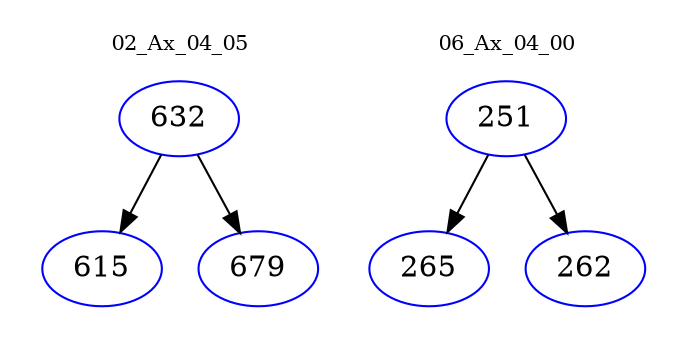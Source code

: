 digraph{
subgraph cluster_0 {
color = white
label = "02_Ax_04_05";
fontsize=10;
T0_632 [label="632", color="blue"]
T0_632 -> T0_615 [color="black"]
T0_615 [label="615", color="blue"]
T0_632 -> T0_679 [color="black"]
T0_679 [label="679", color="blue"]
}
subgraph cluster_1 {
color = white
label = "06_Ax_04_00";
fontsize=10;
T1_251 [label="251", color="blue"]
T1_251 -> T1_265 [color="black"]
T1_265 [label="265", color="blue"]
T1_251 -> T1_262 [color="black"]
T1_262 [label="262", color="blue"]
}
}
